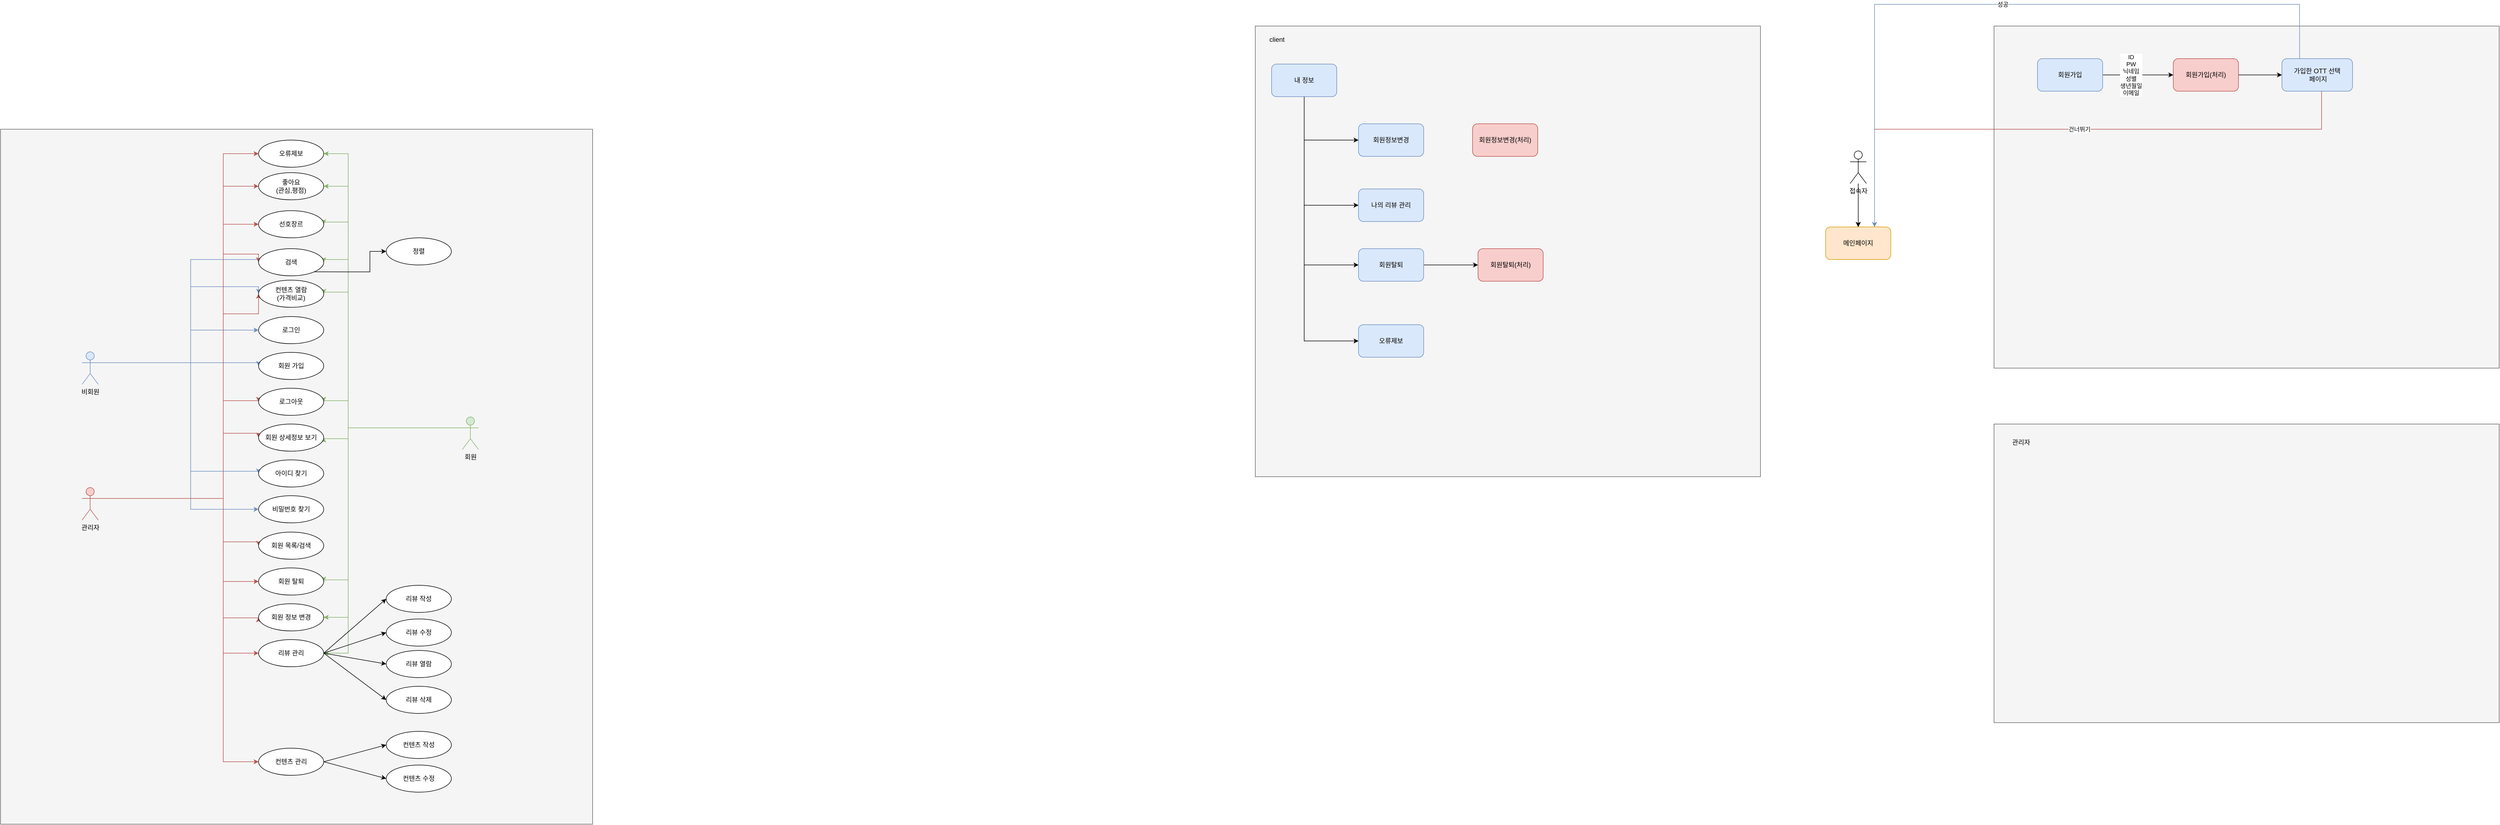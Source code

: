 <mxfile version="17.4.5" type="github">
  <diagram id="tml-jXRMbO2Q2C7IZaB5" name="Page-1">
    <mxGraphModel dx="2200" dy="1963" grid="1" gridSize="10" guides="1" tooltips="1" connect="1" arrows="1" fold="1" page="1" pageScale="1" pageWidth="827" pageHeight="1169" math="0" shadow="0">
      <root>
        <mxCell id="0" />
        <mxCell id="1" parent="0" />
        <mxCell id="6nEjadPt3HJGxFAMw-uQ-2" value="" style="rounded=0;whiteSpace=wrap;html=1;fillColor=#f5f5f5;fontColor=#333333;strokeColor=#666666;" parent="1" vertex="1">
          <mxGeometry x="2210" y="-400" width="930" height="830" as="geometry" />
        </mxCell>
        <mxCell id="t65GG9oc5vfODjaYZF34-7" value="" style="rounded=0;whiteSpace=wrap;html=1;fillColor=#f5f5f5;fontColor=#333333;strokeColor=#666666;" parent="1" vertex="1">
          <mxGeometry x="3570" y="-400" width="930" height="630" as="geometry" />
        </mxCell>
        <mxCell id="Ur9Uyc6lbxFKVlAjhO0s-89" value="" style="rounded=0;whiteSpace=wrap;html=1;fillColor=#f5f5f5;fontColor=#333333;strokeColor=#666666;" parent="1" vertex="1">
          <mxGeometry x="-100" y="-210" width="1090" height="1280" as="geometry" />
        </mxCell>
        <mxCell id="Ur9Uyc6lbxFKVlAjhO0s-36" style="edgeStyle=orthogonalEdgeStyle;rounded=0;orthogonalLoop=1;jettySize=auto;html=1;exitX=1;exitY=0.333;exitDx=0;exitDy=0;exitPerimeter=0;entryX=0;entryY=0.5;entryDx=0;entryDy=0;fillColor=#dae8fc;strokeColor=#6c8ebf;" parent="1" source="Ur9Uyc6lbxFKVlAjhO0s-1" target="Ur9Uyc6lbxFKVlAjhO0s-25" edge="1">
          <mxGeometry relative="1" as="geometry">
            <Array as="points">
              <mxPoint x="250" y="220" />
              <mxPoint x="250" y="30" />
              <mxPoint x="375" y="30" />
            </Array>
          </mxGeometry>
        </mxCell>
        <mxCell id="Ur9Uyc6lbxFKVlAjhO0s-37" style="edgeStyle=orthogonalEdgeStyle;rounded=0;orthogonalLoop=1;jettySize=auto;html=1;exitX=1;exitY=0.333;exitDx=0;exitDy=0;exitPerimeter=0;entryX=0;entryY=0.5;entryDx=0;entryDy=0;fillColor=#dae8fc;strokeColor=#6c8ebf;" parent="1" source="Ur9Uyc6lbxFKVlAjhO0s-1" target="Ur9Uyc6lbxFKVlAjhO0s-21" edge="1">
          <mxGeometry relative="1" as="geometry">
            <Array as="points">
              <mxPoint x="250" y="220" />
              <mxPoint x="250" y="80" />
              <mxPoint x="375" y="80" />
            </Array>
          </mxGeometry>
        </mxCell>
        <mxCell id="Ur9Uyc6lbxFKVlAjhO0s-38" style="edgeStyle=orthogonalEdgeStyle;rounded=0;orthogonalLoop=1;jettySize=auto;html=1;exitX=1;exitY=0.333;exitDx=0;exitDy=0;exitPerimeter=0;entryX=0;entryY=0.5;entryDx=0;entryDy=0;fillColor=#dae8fc;strokeColor=#6c8ebf;" parent="1" source="Ur9Uyc6lbxFKVlAjhO0s-1" target="Ur9Uyc6lbxFKVlAjhO0s-5" edge="1">
          <mxGeometry relative="1" as="geometry">
            <Array as="points">
              <mxPoint x="250" y="220" />
              <mxPoint x="250" y="160" />
            </Array>
          </mxGeometry>
        </mxCell>
        <mxCell id="Ur9Uyc6lbxFKVlAjhO0s-39" style="edgeStyle=orthogonalEdgeStyle;rounded=0;orthogonalLoop=1;jettySize=auto;html=1;exitX=1;exitY=0.333;exitDx=0;exitDy=0;exitPerimeter=0;entryX=0;entryY=0.5;entryDx=0;entryDy=0;fillColor=#dae8fc;strokeColor=#6c8ebf;" parent="1" source="Ur9Uyc6lbxFKVlAjhO0s-1" target="Ur9Uyc6lbxFKVlAjhO0s-4" edge="1">
          <mxGeometry relative="1" as="geometry">
            <Array as="points">
              <mxPoint x="375" y="220" />
            </Array>
          </mxGeometry>
        </mxCell>
        <mxCell id="Ur9Uyc6lbxFKVlAjhO0s-40" style="edgeStyle=orthogonalEdgeStyle;rounded=0;orthogonalLoop=1;jettySize=auto;html=1;exitX=1;exitY=0.333;exitDx=0;exitDy=0;exitPerimeter=0;entryX=0;entryY=0.5;entryDx=0;entryDy=0;fillColor=#dae8fc;strokeColor=#6c8ebf;" parent="1" source="Ur9Uyc6lbxFKVlAjhO0s-1" target="Ur9Uyc6lbxFKVlAjhO0s-8" edge="1">
          <mxGeometry relative="1" as="geometry">
            <Array as="points">
              <mxPoint x="250" y="220" />
              <mxPoint x="250" y="420" />
              <mxPoint x="375" y="420" />
            </Array>
          </mxGeometry>
        </mxCell>
        <mxCell id="Ur9Uyc6lbxFKVlAjhO0s-41" style="edgeStyle=orthogonalEdgeStyle;rounded=0;orthogonalLoop=1;jettySize=auto;html=1;exitX=1;exitY=0.333;exitDx=0;exitDy=0;exitPerimeter=0;entryX=0;entryY=0.5;entryDx=0;entryDy=0;fillColor=#dae8fc;strokeColor=#6c8ebf;" parent="1" source="Ur9Uyc6lbxFKVlAjhO0s-1" target="Ur9Uyc6lbxFKVlAjhO0s-9" edge="1">
          <mxGeometry relative="1" as="geometry">
            <Array as="points">
              <mxPoint x="250" y="220" />
              <mxPoint x="250" y="490" />
            </Array>
          </mxGeometry>
        </mxCell>
        <mxCell id="Ur9Uyc6lbxFKVlAjhO0s-1" value="비회원" style="shape=umlActor;verticalLabelPosition=bottom;verticalAlign=top;html=1;outlineConnect=0;fillColor=#dae8fc;strokeColor=#6c8ebf;" parent="1" vertex="1">
          <mxGeometry x="50" y="200" width="30" height="60" as="geometry" />
        </mxCell>
        <mxCell id="Ur9Uyc6lbxFKVlAjhO0s-26" style="edgeStyle=orthogonalEdgeStyle;rounded=0;orthogonalLoop=1;jettySize=auto;html=1;exitX=0;exitY=0.333;exitDx=0;exitDy=0;exitPerimeter=0;entryX=1;entryY=0.5;entryDx=0;entryDy=0;fillColor=#d5e8d4;strokeColor=#82b366;" parent="1" source="Ur9Uyc6lbxFKVlAjhO0s-2" target="Ur9Uyc6lbxFKVlAjhO0s-6" edge="1">
          <mxGeometry relative="1" as="geometry">
            <Array as="points">
              <mxPoint x="540" y="340" />
              <mxPoint x="540" y="290" />
              <mxPoint x="495" y="290" />
            </Array>
          </mxGeometry>
        </mxCell>
        <mxCell id="Ur9Uyc6lbxFKVlAjhO0s-28" style="edgeStyle=orthogonalEdgeStyle;rounded=0;orthogonalLoop=1;jettySize=auto;html=1;exitX=0;exitY=0.333;exitDx=0;exitDy=0;exitPerimeter=0;entryX=1;entryY=0.5;entryDx=0;entryDy=0;fillColor=#d5e8d4;strokeColor=#82b366;" parent="1" source="Ur9Uyc6lbxFKVlAjhO0s-2" target="Ur9Uyc6lbxFKVlAjhO0s-7" edge="1">
          <mxGeometry relative="1" as="geometry">
            <Array as="points">
              <mxPoint x="540" y="340" />
              <mxPoint x="540" y="360" />
              <mxPoint x="495" y="360" />
            </Array>
          </mxGeometry>
        </mxCell>
        <mxCell id="Ur9Uyc6lbxFKVlAjhO0s-30" style="edgeStyle=orthogonalEdgeStyle;rounded=0;orthogonalLoop=1;jettySize=auto;html=1;exitX=0;exitY=0.333;exitDx=0;exitDy=0;exitPerimeter=0;entryX=1;entryY=0.5;entryDx=0;entryDy=0;fillColor=#d5e8d4;strokeColor=#82b366;" parent="1" source="Ur9Uyc6lbxFKVlAjhO0s-2" target="Ur9Uyc6lbxFKVlAjhO0s-15" edge="1">
          <mxGeometry relative="1" as="geometry">
            <Array as="points">
              <mxPoint x="540" y="340" />
              <mxPoint x="540" y="755" />
            </Array>
          </mxGeometry>
        </mxCell>
        <mxCell id="Ur9Uyc6lbxFKVlAjhO0s-31" style="edgeStyle=orthogonalEdgeStyle;rounded=0;orthogonalLoop=1;jettySize=auto;html=1;exitX=0;exitY=0.333;exitDx=0;exitDy=0;exitPerimeter=0;entryX=1;entryY=0.5;entryDx=0;entryDy=0;fillColor=#d5e8d4;strokeColor=#82b366;" parent="1" source="Ur9Uyc6lbxFKVlAjhO0s-2" target="Ur9Uyc6lbxFKVlAjhO0s-13" edge="1">
          <mxGeometry relative="1" as="geometry">
            <Array as="points">
              <mxPoint x="540" y="340" />
              <mxPoint x="540" y="689" />
            </Array>
          </mxGeometry>
        </mxCell>
        <mxCell id="Ur9Uyc6lbxFKVlAjhO0s-33" style="edgeStyle=orthogonalEdgeStyle;rounded=0;orthogonalLoop=1;jettySize=auto;html=1;exitX=0;exitY=0.333;exitDx=0;exitDy=0;exitPerimeter=0;entryX=1;entryY=0.5;entryDx=0;entryDy=0;fillColor=#d5e8d4;strokeColor=#82b366;" parent="1" source="Ur9Uyc6lbxFKVlAjhO0s-2" target="Ur9Uyc6lbxFKVlAjhO0s-21" edge="1">
          <mxGeometry relative="1" as="geometry">
            <Array as="points">
              <mxPoint x="540" y="340" />
              <mxPoint x="540" y="90" />
              <mxPoint x="495" y="90" />
            </Array>
          </mxGeometry>
        </mxCell>
        <mxCell id="Ur9Uyc6lbxFKVlAjhO0s-34" style="edgeStyle=orthogonalEdgeStyle;rounded=0;orthogonalLoop=1;jettySize=auto;html=1;exitX=0;exitY=0.333;exitDx=0;exitDy=0;exitPerimeter=0;entryX=1;entryY=0.5;entryDx=0;entryDy=0;fillColor=#d5e8d4;strokeColor=#82b366;" parent="1" source="Ur9Uyc6lbxFKVlAjhO0s-2" target="Ur9Uyc6lbxFKVlAjhO0s-25" edge="1">
          <mxGeometry relative="1" as="geometry">
            <Array as="points">
              <mxPoint x="540" y="340" />
              <mxPoint x="540" y="30" />
              <mxPoint x="495" y="30" />
            </Array>
          </mxGeometry>
        </mxCell>
        <mxCell id="Ur9Uyc6lbxFKVlAjhO0s-35" style="edgeStyle=orthogonalEdgeStyle;rounded=0;orthogonalLoop=1;jettySize=auto;html=1;exitX=0;exitY=0.333;exitDx=0;exitDy=0;exitPerimeter=0;entryX=1;entryY=0.5;entryDx=0;entryDy=0;fillColor=#d5e8d4;strokeColor=#82b366;" parent="1" source="Ur9Uyc6lbxFKVlAjhO0s-2" target="Ur9Uyc6lbxFKVlAjhO0s-12" edge="1">
          <mxGeometry relative="1" as="geometry">
            <Array as="points">
              <mxPoint x="540" y="340" />
              <mxPoint x="540" y="620" />
              <mxPoint x="495" y="620" />
            </Array>
          </mxGeometry>
        </mxCell>
        <mxCell id="Ur9Uyc6lbxFKVlAjhO0s-70" style="edgeStyle=orthogonalEdgeStyle;rounded=0;orthogonalLoop=1;jettySize=auto;html=1;exitX=0;exitY=0.333;exitDx=0;exitDy=0;exitPerimeter=0;entryX=1;entryY=0.5;entryDx=0;entryDy=0;fillColor=#d5e8d4;strokeColor=#82b366;" parent="1" source="Ur9Uyc6lbxFKVlAjhO0s-2" target="Ur9Uyc6lbxFKVlAjhO0s-69" edge="1">
          <mxGeometry relative="1" as="geometry">
            <Array as="points">
              <mxPoint x="540" y="340" />
              <mxPoint x="540" y="-39" />
            </Array>
          </mxGeometry>
        </mxCell>
        <mxCell id="Ur9Uyc6lbxFKVlAjhO0s-71" style="edgeStyle=orthogonalEdgeStyle;rounded=0;orthogonalLoop=1;jettySize=auto;html=1;exitX=0;exitY=0.333;exitDx=0;exitDy=0;exitPerimeter=0;entryX=1;entryY=0.5;entryDx=0;entryDy=0;fillColor=#d5e8d4;strokeColor=#82b366;" parent="1" source="Ur9Uyc6lbxFKVlAjhO0s-2" target="Ur9Uyc6lbxFKVlAjhO0s-68" edge="1">
          <mxGeometry relative="1" as="geometry">
            <Array as="points">
              <mxPoint x="540" y="340" />
              <mxPoint x="540" y="-105" />
            </Array>
          </mxGeometry>
        </mxCell>
        <mxCell id="Ur9Uyc6lbxFKVlAjhO0s-85" style="edgeStyle=orthogonalEdgeStyle;rounded=0;orthogonalLoop=1;jettySize=auto;html=1;exitX=0;exitY=0.333;exitDx=0;exitDy=0;exitPerimeter=0;entryX=1;entryY=0.5;entryDx=0;entryDy=0;fillColor=#d5e8d4;strokeColor=#82b366;" parent="1" source="Ur9Uyc6lbxFKVlAjhO0s-2" target="Ur9Uyc6lbxFKVlAjhO0s-84" edge="1">
          <mxGeometry relative="1" as="geometry">
            <Array as="points">
              <mxPoint x="540" y="340" />
              <mxPoint x="540" y="-165" />
            </Array>
          </mxGeometry>
        </mxCell>
        <mxCell id="Ur9Uyc6lbxFKVlAjhO0s-2" value="회원" style="shape=umlActor;verticalLabelPosition=bottom;verticalAlign=top;html=1;outlineConnect=0;fillColor=#d5e8d4;strokeColor=#82b366;" parent="1" vertex="1">
          <mxGeometry x="750" y="320" width="30" height="60" as="geometry" />
        </mxCell>
        <mxCell id="Ur9Uyc6lbxFKVlAjhO0s-42" style="edgeStyle=orthogonalEdgeStyle;rounded=0;orthogonalLoop=1;jettySize=auto;html=1;exitX=1;exitY=0.333;exitDx=0;exitDy=0;exitPerimeter=0;entryX=0;entryY=0.5;entryDx=0;entryDy=0;fillColor=#f8cecc;strokeColor=#b85450;" parent="1" source="Ur9Uyc6lbxFKVlAjhO0s-3" target="Ur9Uyc6lbxFKVlAjhO0s-15" edge="1">
          <mxGeometry relative="1" as="geometry">
            <Array as="points">
              <mxPoint x="310" y="470" />
              <mxPoint x="310" y="755" />
            </Array>
          </mxGeometry>
        </mxCell>
        <mxCell id="Ur9Uyc6lbxFKVlAjhO0s-44" style="edgeStyle=orthogonalEdgeStyle;rounded=0;orthogonalLoop=1;jettySize=auto;html=1;exitX=1;exitY=0.333;exitDx=0;exitDy=0;exitPerimeter=0;entryX=0;entryY=0.5;entryDx=0;entryDy=0;fillColor=#f8cecc;strokeColor=#b85450;" parent="1" source="Ur9Uyc6lbxFKVlAjhO0s-3" target="Ur9Uyc6lbxFKVlAjhO0s-22" edge="1">
          <mxGeometry relative="1" as="geometry">
            <Array as="points">
              <mxPoint x="310" y="470" />
              <mxPoint x="310" y="955" />
            </Array>
          </mxGeometry>
        </mxCell>
        <mxCell id="Ur9Uyc6lbxFKVlAjhO0s-45" style="edgeStyle=orthogonalEdgeStyle;rounded=0;orthogonalLoop=1;jettySize=auto;html=1;exitX=1;exitY=0.333;exitDx=0;exitDy=0;exitPerimeter=0;entryX=0;entryY=0.5;entryDx=0;entryDy=0;fillColor=#f8cecc;strokeColor=#b85450;" parent="1" source="Ur9Uyc6lbxFKVlAjhO0s-3" target="Ur9Uyc6lbxFKVlAjhO0s-11" edge="1">
          <mxGeometry relative="1" as="geometry">
            <Array as="points">
              <mxPoint x="310" y="470" />
              <mxPoint x="310" y="550" />
              <mxPoint x="375" y="550" />
            </Array>
          </mxGeometry>
        </mxCell>
        <mxCell id="Ur9Uyc6lbxFKVlAjhO0s-46" style="edgeStyle=orthogonalEdgeStyle;rounded=0;orthogonalLoop=1;jettySize=auto;html=1;exitX=1;exitY=0.333;exitDx=0;exitDy=0;exitPerimeter=0;entryX=0;entryY=0.5;entryDx=0;entryDy=0;fillColor=#f8cecc;strokeColor=#b85450;" parent="1" source="Ur9Uyc6lbxFKVlAjhO0s-3" target="Ur9Uyc6lbxFKVlAjhO0s-6" edge="1">
          <mxGeometry relative="1" as="geometry">
            <Array as="points">
              <mxPoint x="310" y="470" />
              <mxPoint x="310" y="290" />
              <mxPoint x="375" y="290" />
            </Array>
          </mxGeometry>
        </mxCell>
        <mxCell id="Ur9Uyc6lbxFKVlAjhO0s-47" style="edgeStyle=orthogonalEdgeStyle;rounded=0;orthogonalLoop=1;jettySize=auto;html=1;exitX=1;exitY=0.333;exitDx=0;exitDy=0;exitPerimeter=0;entryX=0;entryY=0.5;entryDx=0;entryDy=0;fillColor=#f8cecc;strokeColor=#b85450;" parent="1" source="Ur9Uyc6lbxFKVlAjhO0s-3" target="Ur9Uyc6lbxFKVlAjhO0s-13" edge="1">
          <mxGeometry relative="1" as="geometry">
            <Array as="points">
              <mxPoint x="310" y="470" />
              <mxPoint x="310" y="690" />
            </Array>
          </mxGeometry>
        </mxCell>
        <mxCell id="Ur9Uyc6lbxFKVlAjhO0s-51" style="edgeStyle=orthogonalEdgeStyle;rounded=0;orthogonalLoop=1;jettySize=auto;html=1;exitX=1;exitY=0.333;exitDx=0;exitDy=0;exitPerimeter=0;entryX=0;entryY=0.5;entryDx=0;entryDy=0;fillColor=#f8cecc;strokeColor=#b85450;" parent="1" source="Ur9Uyc6lbxFKVlAjhO0s-3" target="Ur9Uyc6lbxFKVlAjhO0s-21" edge="1">
          <mxGeometry relative="1" as="geometry">
            <Array as="points">
              <mxPoint x="310" y="470" />
              <mxPoint x="310" y="130" />
              <mxPoint x="375" y="130" />
            </Array>
          </mxGeometry>
        </mxCell>
        <mxCell id="Ur9Uyc6lbxFKVlAjhO0s-52" style="edgeStyle=orthogonalEdgeStyle;rounded=0;orthogonalLoop=1;jettySize=auto;html=1;exitX=1;exitY=0.333;exitDx=0;exitDy=0;exitPerimeter=0;entryX=0;entryY=0.5;entryDx=0;entryDy=0;fillColor=#f8cecc;strokeColor=#b85450;" parent="1" source="Ur9Uyc6lbxFKVlAjhO0s-3" target="Ur9Uyc6lbxFKVlAjhO0s-25" edge="1">
          <mxGeometry relative="1" as="geometry">
            <Array as="points">
              <mxPoint x="310" y="470" />
              <mxPoint x="310" y="20" />
              <mxPoint x="375" y="20" />
            </Array>
          </mxGeometry>
        </mxCell>
        <mxCell id="Ur9Uyc6lbxFKVlAjhO0s-53" style="edgeStyle=orthogonalEdgeStyle;rounded=0;orthogonalLoop=1;jettySize=auto;html=1;exitX=1;exitY=0.333;exitDx=0;exitDy=0;exitPerimeter=0;entryX=0;entryY=0.5;entryDx=0;entryDy=0;fillColor=#f8cecc;strokeColor=#b85450;" parent="1" source="Ur9Uyc6lbxFKVlAjhO0s-3" target="Ur9Uyc6lbxFKVlAjhO0s-7" edge="1">
          <mxGeometry relative="1" as="geometry">
            <Array as="points">
              <mxPoint x="310" y="470" />
              <mxPoint x="310" y="350" />
              <mxPoint x="375" y="350" />
            </Array>
          </mxGeometry>
        </mxCell>
        <mxCell id="Ur9Uyc6lbxFKVlAjhO0s-54" style="edgeStyle=orthogonalEdgeStyle;rounded=0;orthogonalLoop=1;jettySize=auto;html=1;exitX=1;exitY=0.333;exitDx=0;exitDy=0;exitPerimeter=0;entryX=0;entryY=0.5;entryDx=0;entryDy=0;fillColor=#f8cecc;strokeColor=#b85450;" parent="1" source="Ur9Uyc6lbxFKVlAjhO0s-3" target="Ur9Uyc6lbxFKVlAjhO0s-12" edge="1">
          <mxGeometry relative="1" as="geometry">
            <Array as="points">
              <mxPoint x="310" y="470" />
              <mxPoint x="310" y="623" />
            </Array>
          </mxGeometry>
        </mxCell>
        <mxCell id="Ur9Uyc6lbxFKVlAjhO0s-86" style="edgeStyle=orthogonalEdgeStyle;rounded=0;orthogonalLoop=1;jettySize=auto;html=1;exitX=1;exitY=0.333;exitDx=0;exitDy=0;exitPerimeter=0;entryX=0;entryY=0.5;entryDx=0;entryDy=0;fillColor=#f8cecc;strokeColor=#b85450;" parent="1" source="Ur9Uyc6lbxFKVlAjhO0s-3" target="Ur9Uyc6lbxFKVlAjhO0s-84" edge="1">
          <mxGeometry relative="1" as="geometry">
            <Array as="points">
              <mxPoint x="310" y="470" />
              <mxPoint x="310" y="-165" />
            </Array>
          </mxGeometry>
        </mxCell>
        <mxCell id="vj-Lq734yOhigtF9EQcv-1" style="edgeStyle=orthogonalEdgeStyle;rounded=0;orthogonalLoop=1;jettySize=auto;html=1;exitX=1;exitY=0.333;exitDx=0;exitDy=0;exitPerimeter=0;entryX=0;entryY=0.5;entryDx=0;entryDy=0;fillColor=#f8cecc;strokeColor=#b85450;" parent="1" source="Ur9Uyc6lbxFKVlAjhO0s-3" target="Ur9Uyc6lbxFKVlAjhO0s-69" edge="1">
          <mxGeometry relative="1" as="geometry">
            <Array as="points">
              <mxPoint x="310" y="470" />
              <mxPoint x="310" y="-35" />
            </Array>
          </mxGeometry>
        </mxCell>
        <mxCell id="vj-Lq734yOhigtF9EQcv-2" style="edgeStyle=orthogonalEdgeStyle;rounded=0;orthogonalLoop=1;jettySize=auto;html=1;exitX=1;exitY=0.333;exitDx=0;exitDy=0;exitPerimeter=0;entryX=0;entryY=0.5;entryDx=0;entryDy=0;fillColor=#f8cecc;strokeColor=#b85450;" parent="1" source="Ur9Uyc6lbxFKVlAjhO0s-3" target="Ur9Uyc6lbxFKVlAjhO0s-68" edge="1">
          <mxGeometry relative="1" as="geometry">
            <Array as="points">
              <mxPoint x="310" y="470" />
              <mxPoint x="310" y="-105" />
            </Array>
          </mxGeometry>
        </mxCell>
        <mxCell id="Ur9Uyc6lbxFKVlAjhO0s-3" value="관리자" style="shape=umlActor;verticalLabelPosition=bottom;verticalAlign=top;html=1;outlineConnect=0;fillColor=#f8cecc;strokeColor=#b85450;" parent="1" vertex="1">
          <mxGeometry x="50" y="450" width="30" height="60" as="geometry" />
        </mxCell>
        <mxCell id="Ur9Uyc6lbxFKVlAjhO0s-4" value="회원 가입" style="ellipse;whiteSpace=wrap;html=1;" parent="1" vertex="1">
          <mxGeometry x="375" y="201" width="120" height="50" as="geometry" />
        </mxCell>
        <mxCell id="Ur9Uyc6lbxFKVlAjhO0s-5" value="로그인" style="ellipse;whiteSpace=wrap;html=1;" parent="1" vertex="1">
          <mxGeometry x="375" y="135" width="120" height="50" as="geometry" />
        </mxCell>
        <mxCell id="Ur9Uyc6lbxFKVlAjhO0s-6" value="로그아웃" style="ellipse;whiteSpace=wrap;html=1;" parent="1" vertex="1">
          <mxGeometry x="375" y="267" width="120" height="50" as="geometry" />
        </mxCell>
        <mxCell id="Ur9Uyc6lbxFKVlAjhO0s-7" value="회원 상세정보 보기" style="ellipse;whiteSpace=wrap;html=1;" parent="1" vertex="1">
          <mxGeometry x="375" y="333" width="120" height="50" as="geometry" />
        </mxCell>
        <mxCell id="Ur9Uyc6lbxFKVlAjhO0s-8" value="아이디 찾기" style="ellipse;whiteSpace=wrap;html=1;" parent="1" vertex="1">
          <mxGeometry x="375" y="399" width="120" height="50" as="geometry" />
        </mxCell>
        <mxCell id="Ur9Uyc6lbxFKVlAjhO0s-9" value="비밀번호 찾기" style="ellipse;whiteSpace=wrap;html=1;" parent="1" vertex="1">
          <mxGeometry x="375" y="465" width="120" height="50" as="geometry" />
        </mxCell>
        <mxCell id="Ur9Uyc6lbxFKVlAjhO0s-11" value="회원 목록/검색" style="ellipse;whiteSpace=wrap;html=1;" parent="1" vertex="1">
          <mxGeometry x="375" y="532" width="120" height="50" as="geometry" />
        </mxCell>
        <mxCell id="Ur9Uyc6lbxFKVlAjhO0s-12" value="회원 탈퇴" style="ellipse;whiteSpace=wrap;html=1;" parent="1" vertex="1">
          <mxGeometry x="375" y="598" width="120" height="50" as="geometry" />
        </mxCell>
        <mxCell id="Ur9Uyc6lbxFKVlAjhO0s-13" value="회원 정보 변경" style="ellipse;whiteSpace=wrap;html=1;" parent="1" vertex="1">
          <mxGeometry x="375" y="664" width="120" height="50" as="geometry" />
        </mxCell>
        <mxCell id="Ur9Uyc6lbxFKVlAjhO0s-14" value="리뷰 열람" style="ellipse;whiteSpace=wrap;html=1;" parent="1" vertex="1">
          <mxGeometry x="610" y="750" width="120" height="50" as="geometry" />
        </mxCell>
        <mxCell id="Ur9Uyc6lbxFKVlAjhO0s-15" value="리뷰 관리" style="ellipse;whiteSpace=wrap;html=1;" parent="1" vertex="1">
          <mxGeometry x="375" y="730" width="120" height="50" as="geometry" />
        </mxCell>
        <mxCell id="Ur9Uyc6lbxFKVlAjhO0s-17" value="리뷰 삭제" style="ellipse;whiteSpace=wrap;html=1;" parent="1" vertex="1">
          <mxGeometry x="610" y="816" width="120" height="50" as="geometry" />
        </mxCell>
        <mxCell id="Ur9Uyc6lbxFKVlAjhO0s-18" value="컨텐츠 작성" style="ellipse;whiteSpace=wrap;html=1;" parent="1" vertex="1">
          <mxGeometry x="610" y="899" width="120" height="50" as="geometry" />
        </mxCell>
        <mxCell id="Ur9Uyc6lbxFKVlAjhO0s-19" value="컨텐츠 수정" style="ellipse;whiteSpace=wrap;html=1;" parent="1" vertex="1">
          <mxGeometry x="610" y="961" width="120" height="50" as="geometry" />
        </mxCell>
        <mxCell id="Ur9Uyc6lbxFKVlAjhO0s-20" value="리뷰 작성" style="ellipse;whiteSpace=wrap;html=1;" parent="1" vertex="1">
          <mxGeometry x="610" y="630" width="120" height="50" as="geometry" />
        </mxCell>
        <mxCell id="Ur9Uyc6lbxFKVlAjhO0s-21" value="컨텐츠 열람&lt;br&gt;(가격비교)" style="ellipse;whiteSpace=wrap;html=1;" parent="1" vertex="1">
          <mxGeometry x="375" y="68" width="120" height="50" as="geometry" />
        </mxCell>
        <mxCell id="Ur9Uyc6lbxFKVlAjhO0s-22" value="컨텐츠 관리" style="ellipse;whiteSpace=wrap;html=1;" parent="1" vertex="1">
          <mxGeometry x="375" y="930" width="120" height="50" as="geometry" />
        </mxCell>
        <mxCell id="Ur9Uyc6lbxFKVlAjhO0s-88" style="edgeStyle=orthogonalEdgeStyle;rounded=0;orthogonalLoop=1;jettySize=auto;html=1;exitX=1;exitY=1;exitDx=0;exitDy=0;entryX=0;entryY=0.5;entryDx=0;entryDy=0;" parent="1" source="Ur9Uyc6lbxFKVlAjhO0s-25" target="Ur9Uyc6lbxFKVlAjhO0s-87" edge="1">
          <mxGeometry relative="1" as="geometry">
            <Array as="points">
              <mxPoint x="580" y="53" />
            </Array>
          </mxGeometry>
        </mxCell>
        <mxCell id="Ur9Uyc6lbxFKVlAjhO0s-25" value="검색" style="ellipse;whiteSpace=wrap;html=1;" parent="1" vertex="1">
          <mxGeometry x="375" y="10" width="120" height="50" as="geometry" />
        </mxCell>
        <mxCell id="Ur9Uyc6lbxFKVlAjhO0s-57" value="리뷰 수정" style="ellipse;whiteSpace=wrap;html=1;" parent="1" vertex="1">
          <mxGeometry x="610" y="692" width="120" height="50" as="geometry" />
        </mxCell>
        <mxCell id="Ur9Uyc6lbxFKVlAjhO0s-68" value="좋아요&lt;br&gt;(관심,평점)" style="ellipse;whiteSpace=wrap;html=1;" parent="1" vertex="1">
          <mxGeometry x="375" y="-130" width="120" height="50" as="geometry" />
        </mxCell>
        <mxCell id="Ur9Uyc6lbxFKVlAjhO0s-69" value="선호장르" style="ellipse;whiteSpace=wrap;html=1;" parent="1" vertex="1">
          <mxGeometry x="375" y="-60" width="120" height="50" as="geometry" />
        </mxCell>
        <mxCell id="Ur9Uyc6lbxFKVlAjhO0s-75" value="" style="endArrow=classic;html=1;rounded=0;exitX=1;exitY=0.5;exitDx=0;exitDy=0;entryX=0;entryY=0.5;entryDx=0;entryDy=0;" parent="1" source="Ur9Uyc6lbxFKVlAjhO0s-15" target="Ur9Uyc6lbxFKVlAjhO0s-20" edge="1">
          <mxGeometry width="50" height="50" relative="1" as="geometry">
            <mxPoint x="510" y="816" as="sourcePoint" />
            <mxPoint x="560" y="766" as="targetPoint" />
          </mxGeometry>
        </mxCell>
        <mxCell id="Ur9Uyc6lbxFKVlAjhO0s-76" value="" style="endArrow=classic;html=1;rounded=0;exitX=1;exitY=0.5;exitDx=0;exitDy=0;entryX=0;entryY=0.5;entryDx=0;entryDy=0;" parent="1" source="Ur9Uyc6lbxFKVlAjhO0s-15" target="Ur9Uyc6lbxFKVlAjhO0s-57" edge="1">
          <mxGeometry width="50" height="50" relative="1" as="geometry">
            <mxPoint x="505" y="765" as="sourcePoint" />
            <mxPoint x="580" y="665" as="targetPoint" />
          </mxGeometry>
        </mxCell>
        <mxCell id="Ur9Uyc6lbxFKVlAjhO0s-77" value="" style="endArrow=classic;html=1;rounded=0;entryX=0;entryY=0.5;entryDx=0;entryDy=0;exitX=1;exitY=0.5;exitDx=0;exitDy=0;" parent="1" source="Ur9Uyc6lbxFKVlAjhO0s-15" target="Ur9Uyc6lbxFKVlAjhO0s-14" edge="1">
          <mxGeometry width="50" height="50" relative="1" as="geometry">
            <mxPoint x="500" y="750" as="sourcePoint" />
            <mxPoint x="590" y="675" as="targetPoint" />
          </mxGeometry>
        </mxCell>
        <mxCell id="Ur9Uyc6lbxFKVlAjhO0s-78" value="" style="endArrow=classic;html=1;rounded=0;entryX=0;entryY=0.5;entryDx=0;entryDy=0;exitX=1;exitY=0.5;exitDx=0;exitDy=0;" parent="1" source="Ur9Uyc6lbxFKVlAjhO0s-15" target="Ur9Uyc6lbxFKVlAjhO0s-17" edge="1">
          <mxGeometry width="50" height="50" relative="1" as="geometry">
            <mxPoint x="500" y="750" as="sourcePoint" />
            <mxPoint x="600" y="685" as="targetPoint" />
          </mxGeometry>
        </mxCell>
        <mxCell id="Ur9Uyc6lbxFKVlAjhO0s-79" value="" style="endArrow=classic;html=1;rounded=0;entryX=0;entryY=0.5;entryDx=0;entryDy=0;exitX=1;exitY=0.5;exitDx=0;exitDy=0;" parent="1" source="Ur9Uyc6lbxFKVlAjhO0s-22" target="Ur9Uyc6lbxFKVlAjhO0s-19" edge="1">
          <mxGeometry width="50" height="50" relative="1" as="geometry">
            <mxPoint x="490" y="980" as="sourcePoint" />
            <mxPoint x="565" y="1004" as="targetPoint" />
          </mxGeometry>
        </mxCell>
        <mxCell id="Ur9Uyc6lbxFKVlAjhO0s-80" value="" style="endArrow=classic;html=1;rounded=0;entryX=0;entryY=0.5;entryDx=0;entryDy=0;exitX=1;exitY=0.5;exitDx=0;exitDy=0;" parent="1" source="Ur9Uyc6lbxFKVlAjhO0s-22" target="Ur9Uyc6lbxFKVlAjhO0s-18" edge="1">
          <mxGeometry width="50" height="50" relative="1" as="geometry">
            <mxPoint x="480" y="875" as="sourcePoint" />
            <mxPoint x="555" y="899" as="targetPoint" />
          </mxGeometry>
        </mxCell>
        <mxCell id="Ur9Uyc6lbxFKVlAjhO0s-84" value="오류제보" style="ellipse;whiteSpace=wrap;html=1;" parent="1" vertex="1">
          <mxGeometry x="375" y="-190" width="120" height="50" as="geometry" />
        </mxCell>
        <mxCell id="Ur9Uyc6lbxFKVlAjhO0s-87" value="정렬" style="ellipse;whiteSpace=wrap;html=1;" parent="1" vertex="1">
          <mxGeometry x="610" y="-10" width="120" height="50" as="geometry" />
        </mxCell>
        <mxCell id="t65GG9oc5vfODjaYZF34-1" value="메인페이지" style="rounded=1;whiteSpace=wrap;html=1;fillColor=#ffe6cc;strokeColor=#d79b00;" parent="1" vertex="1">
          <mxGeometry x="3260" y="-30" width="120" height="60" as="geometry" />
        </mxCell>
        <mxCell id="t65GG9oc5vfODjaYZF34-3" value="" style="edgeStyle=orthogonalEdgeStyle;rounded=0;orthogonalLoop=1;jettySize=auto;html=1;" parent="1" source="t65GG9oc5vfODjaYZF34-2" target="t65GG9oc5vfODjaYZF34-1" edge="1">
          <mxGeometry relative="1" as="geometry" />
        </mxCell>
        <mxCell id="t65GG9oc5vfODjaYZF34-5" value="" style="edgeStyle=orthogonalEdgeStyle;rounded=0;orthogonalLoop=1;jettySize=auto;html=1;" parent="1" source="t65GG9oc5vfODjaYZF34-2" target="t65GG9oc5vfODjaYZF34-1" edge="1">
          <mxGeometry relative="1" as="geometry" />
        </mxCell>
        <mxCell id="t65GG9oc5vfODjaYZF34-6" value="" style="edgeStyle=orthogonalEdgeStyle;rounded=0;orthogonalLoop=1;jettySize=auto;html=1;" parent="1" source="t65GG9oc5vfODjaYZF34-2" target="t65GG9oc5vfODjaYZF34-1" edge="1">
          <mxGeometry relative="1" as="geometry" />
        </mxCell>
        <mxCell id="t65GG9oc5vfODjaYZF34-2" value="접속자" style="shape=umlActor;verticalLabelPosition=bottom;verticalAlign=top;html=1;outlineConnect=0;" parent="1" vertex="1">
          <mxGeometry x="3305" y="-170" width="30" height="60" as="geometry" />
        </mxCell>
        <mxCell id="t65GG9oc5vfODjaYZF34-8" value="client" style="text;html=1;strokeColor=none;fillColor=none;align=center;verticalAlign=middle;whiteSpace=wrap;rounded=0;" parent="1" vertex="1">
          <mxGeometry x="2220" y="-390" width="60" height="30" as="geometry" />
        </mxCell>
        <mxCell id="t65GG9oc5vfODjaYZF34-9" value="" style="rounded=0;whiteSpace=wrap;html=1;fillColor=#f5f5f5;fontColor=#333333;strokeColor=#666666;" parent="1" vertex="1">
          <mxGeometry x="3570" y="333" width="930" height="550" as="geometry" />
        </mxCell>
        <mxCell id="t65GG9oc5vfODjaYZF34-10" value="관리자" style="text;html=1;strokeColor=none;fillColor=none;align=center;verticalAlign=middle;whiteSpace=wrap;rounded=0;" parent="1" vertex="1">
          <mxGeometry x="3590" y="352" width="60" height="30" as="geometry" />
        </mxCell>
        <mxCell id="t65GG9oc5vfODjaYZF34-14" value="ID&lt;br&gt;PW&lt;br&gt;닉네임&lt;br&gt;성별&lt;br&gt;생년월일&lt;br&gt;이메일" style="edgeStyle=orthogonalEdgeStyle;rounded=0;orthogonalLoop=1;jettySize=auto;html=1;exitX=1;exitY=0.5;exitDx=0;exitDy=0;" parent="1" source="t65GG9oc5vfODjaYZF34-12" target="t65GG9oc5vfODjaYZF34-13" edge="1">
          <mxGeometry x="-0.2" relative="1" as="geometry">
            <mxPoint as="offset" />
          </mxGeometry>
        </mxCell>
        <mxCell id="t65GG9oc5vfODjaYZF34-12" value="회원가입" style="rounded=1;whiteSpace=wrap;html=1;fillColor=#dae8fc;strokeColor=#6c8ebf;" parent="1" vertex="1">
          <mxGeometry x="3650" y="-340" width="120" height="60" as="geometry" />
        </mxCell>
        <mxCell id="t65GG9oc5vfODjaYZF34-19" style="edgeStyle=orthogonalEdgeStyle;rounded=0;orthogonalLoop=1;jettySize=auto;html=1;exitX=1;exitY=0.5;exitDx=0;exitDy=0;entryX=0;entryY=0.5;entryDx=0;entryDy=0;" parent="1" source="t65GG9oc5vfODjaYZF34-13" target="t65GG9oc5vfODjaYZF34-15" edge="1">
          <mxGeometry relative="1" as="geometry" />
        </mxCell>
        <mxCell id="t65GG9oc5vfODjaYZF34-13" value="회원가입(처리)" style="rounded=1;whiteSpace=wrap;html=1;fillColor=#f8cecc;strokeColor=#b85450;" parent="1" vertex="1">
          <mxGeometry x="3900" y="-340" width="120" height="60" as="geometry" />
        </mxCell>
        <mxCell id="t65GG9oc5vfODjaYZF34-20" value="건너뛰기" style="edgeStyle=orthogonalEdgeStyle;rounded=0;orthogonalLoop=1;jettySize=auto;html=1;exitX=0.25;exitY=1;exitDx=0;exitDy=0;entryX=0.75;entryY=0;entryDx=0;entryDy=0;fillColor=#f8cecc;strokeColor=#b85450;" parent="1" source="t65GG9oc5vfODjaYZF34-15" target="t65GG9oc5vfODjaYZF34-1" edge="1">
          <mxGeometry relative="1" as="geometry">
            <Array as="points">
              <mxPoint x="4173" y="-210" />
              <mxPoint x="3350" y="-210" />
            </Array>
          </mxGeometry>
        </mxCell>
        <mxCell id="6nEjadPt3HJGxFAMw-uQ-1" value="성공" style="edgeStyle=orthogonalEdgeStyle;rounded=0;orthogonalLoop=1;jettySize=auto;html=1;exitX=0.25;exitY=0;exitDx=0;exitDy=0;entryX=0.75;entryY=0;entryDx=0;entryDy=0;fillColor=#dae8fc;strokeColor=#6c8ebf;" parent="1" source="t65GG9oc5vfODjaYZF34-15" target="t65GG9oc5vfODjaYZF34-1" edge="1">
          <mxGeometry relative="1" as="geometry">
            <Array as="points">
              <mxPoint x="4133" y="-440" />
              <mxPoint x="3350" y="-440" />
            </Array>
          </mxGeometry>
        </mxCell>
        <mxCell id="t65GG9oc5vfODjaYZF34-15" value="가입한 OTT 선택&lt;br&gt;&amp;nbsp;페이지" style="rounded=1;whiteSpace=wrap;html=1;fillColor=#dae8fc;strokeColor=#6c8ebf;" parent="1" vertex="1">
          <mxGeometry x="4100" y="-340" width="130" height="60" as="geometry" />
        </mxCell>
        <mxCell id="WBOo7a8dxVO5zlxq-I5M-2" style="edgeStyle=orthogonalEdgeStyle;rounded=0;orthogonalLoop=1;jettySize=auto;html=1;exitX=0.5;exitY=1;exitDx=0;exitDy=0;entryX=0;entryY=0.5;entryDx=0;entryDy=0;" edge="1" parent="1" source="6nEjadPt3HJGxFAMw-uQ-3" target="6nEjadPt3HJGxFAMw-uQ-4">
          <mxGeometry relative="1" as="geometry" />
        </mxCell>
        <mxCell id="WBOo7a8dxVO5zlxq-I5M-3" style="edgeStyle=orthogonalEdgeStyle;rounded=0;orthogonalLoop=1;jettySize=auto;html=1;exitX=0.5;exitY=1;exitDx=0;exitDy=0;entryX=0;entryY=0.5;entryDx=0;entryDy=0;" edge="1" parent="1" source="6nEjadPt3HJGxFAMw-uQ-3" target="6nEjadPt3HJGxFAMw-uQ-5">
          <mxGeometry relative="1" as="geometry" />
        </mxCell>
        <mxCell id="WBOo7a8dxVO5zlxq-I5M-4" style="edgeStyle=orthogonalEdgeStyle;rounded=0;orthogonalLoop=1;jettySize=auto;html=1;exitX=0.5;exitY=1;exitDx=0;exitDy=0;entryX=0;entryY=0.5;entryDx=0;entryDy=0;" edge="1" parent="1" source="6nEjadPt3HJGxFAMw-uQ-3" target="6nEjadPt3HJGxFAMw-uQ-7">
          <mxGeometry relative="1" as="geometry" />
        </mxCell>
        <mxCell id="WBOo7a8dxVO5zlxq-I5M-5" style="edgeStyle=orthogonalEdgeStyle;rounded=0;orthogonalLoop=1;jettySize=auto;html=1;exitX=0.5;exitY=1;exitDx=0;exitDy=0;entryX=0;entryY=0.5;entryDx=0;entryDy=0;" edge="1" parent="1" source="6nEjadPt3HJGxFAMw-uQ-3" target="WBOo7a8dxVO5zlxq-I5M-1">
          <mxGeometry relative="1" as="geometry" />
        </mxCell>
        <mxCell id="6nEjadPt3HJGxFAMw-uQ-3" value="내 정보" style="rounded=1;whiteSpace=wrap;html=1;fillColor=#dae8fc;strokeColor=#6c8ebf;" parent="1" vertex="1">
          <mxGeometry x="2240" y="-330" width="120" height="60" as="geometry" />
        </mxCell>
        <mxCell id="6nEjadPt3HJGxFAMw-uQ-4" value="회원정보변경" style="rounded=1;whiteSpace=wrap;html=1;fillColor=#dae8fc;strokeColor=#6c8ebf;" parent="1" vertex="1">
          <mxGeometry x="2400" y="-220" width="120" height="60" as="geometry" />
        </mxCell>
        <mxCell id="6nEjadPt3HJGxFAMw-uQ-5" value="나의 리뷰 관리" style="rounded=1;whiteSpace=wrap;html=1;fillColor=#dae8fc;strokeColor=#6c8ebf;" parent="1" vertex="1">
          <mxGeometry x="2400" y="-100" width="120" height="60" as="geometry" />
        </mxCell>
        <mxCell id="6nEjadPt3HJGxFAMw-uQ-6" value="회원정보변경(처리)" style="rounded=1;whiteSpace=wrap;html=1;fillColor=#f8cecc;strokeColor=#b85450;" parent="1" vertex="1">
          <mxGeometry x="2610" y="-220" width="120" height="60" as="geometry" />
        </mxCell>
        <mxCell id="WBOo7a8dxVO5zlxq-I5M-7" style="edgeStyle=orthogonalEdgeStyle;rounded=0;orthogonalLoop=1;jettySize=auto;html=1;exitX=1;exitY=0.5;exitDx=0;exitDy=0;" edge="1" parent="1" source="6nEjadPt3HJGxFAMw-uQ-7" target="WBOo7a8dxVO5zlxq-I5M-6">
          <mxGeometry relative="1" as="geometry" />
        </mxCell>
        <mxCell id="6nEjadPt3HJGxFAMw-uQ-7" value="회원탈퇴" style="rounded=1;whiteSpace=wrap;html=1;fillColor=#dae8fc;strokeColor=#6c8ebf;" parent="1" vertex="1">
          <mxGeometry x="2400" y="10" width="120" height="60" as="geometry" />
        </mxCell>
        <mxCell id="WBOo7a8dxVO5zlxq-I5M-1" value="오류제보" style="rounded=1;whiteSpace=wrap;html=1;fillColor=#dae8fc;strokeColor=#6c8ebf;" vertex="1" parent="1">
          <mxGeometry x="2400" y="150" width="120" height="60" as="geometry" />
        </mxCell>
        <mxCell id="WBOo7a8dxVO5zlxq-I5M-6" value="회원탈퇴(처리)" style="rounded=1;whiteSpace=wrap;html=1;fillColor=#f8cecc;strokeColor=#b85450;" vertex="1" parent="1">
          <mxGeometry x="2620" y="10" width="120" height="60" as="geometry" />
        </mxCell>
      </root>
    </mxGraphModel>
  </diagram>
</mxfile>
